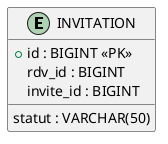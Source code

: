 @startuml invitation_service_mpd

entity "INVITATION" as Invitation {
  + id : BIGINT <<PK>>
  rdv_id : BIGINT
  invite_id : BIGINT
  statut : VARCHAR(50)
}

@enduml
